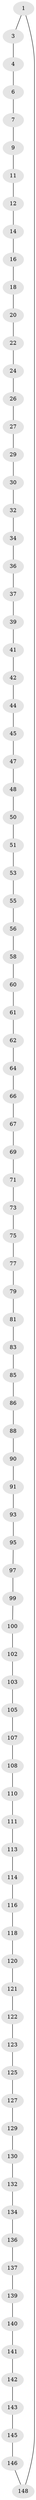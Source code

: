 // Generated by graph-tools (version 1.1) at 2025/24/03/03/25 07:24:19]
// undirected, 90 vertices, 90 edges
graph export_dot {
graph [start="1"]
  node [color=gray90,style=filled];
  1 [super="+2"];
  3;
  4 [super="+5"];
  6;
  7 [super="+8"];
  9 [super="+10"];
  11;
  12 [super="+13"];
  14 [super="+15"];
  16 [super="+17"];
  18 [super="+19"];
  20 [super="+21"];
  22 [super="+23"];
  24 [super="+25"];
  26;
  27 [super="+28"];
  29;
  30 [super="+31"];
  32 [super="+33"];
  34 [super="+35"];
  36;
  37 [super="+38"];
  39 [super="+40"];
  41;
  42 [super="+43"];
  44;
  45 [super="+46"];
  47;
  48 [super="+49"];
  50;
  51 [super="+52"];
  53 [super="+54"];
  55;
  56 [super="+57"];
  58 [super="+59"];
  60;
  61;
  62 [super="+63"];
  64 [super="+65"];
  66;
  67 [super="+68"];
  69 [super="+70"];
  71 [super="+72"];
  73 [super="+74"];
  75 [super="+76"];
  77 [super="+78"];
  79 [super="+80"];
  81 [super="+82"];
  83 [super="+84"];
  85;
  86 [super="+87"];
  88 [super="+89"];
  90;
  91 [super="+92"];
  93 [super="+94"];
  95 [super="+96"];
  97 [super="+98"];
  99;
  100 [super="+101"];
  102;
  103 [super="+104"];
  105 [super="+106"];
  107;
  108 [super="+109"];
  110;
  111 [super="+112"];
  113;
  114 [super="+115"];
  116 [super="+117"];
  118 [super="+119"];
  120;
  121;
  122;
  123 [super="+124"];
  125 [super="+126"];
  127 [super="+128"];
  129;
  130 [super="+131"];
  132 [super="+133"];
  134 [super="+135"];
  136;
  137 [super="+138"];
  139;
  140;
  141;
  142;
  143 [super="+144"];
  145;
  146 [super="+147"];
  148 [super="+149"];
  1 -- 148;
  1 -- 3;
  3 -- 4;
  4 -- 6;
  6 -- 7;
  7 -- 9;
  9 -- 11;
  11 -- 12;
  12 -- 14;
  14 -- 16;
  16 -- 18;
  18 -- 20;
  20 -- 22;
  22 -- 24;
  24 -- 26;
  26 -- 27;
  27 -- 29;
  29 -- 30;
  30 -- 32;
  32 -- 34;
  34 -- 36;
  36 -- 37;
  37 -- 39;
  39 -- 41;
  41 -- 42;
  42 -- 44;
  44 -- 45;
  45 -- 47;
  47 -- 48;
  48 -- 50;
  50 -- 51;
  51 -- 53;
  53 -- 55;
  55 -- 56;
  56 -- 58;
  58 -- 60;
  60 -- 61;
  61 -- 62;
  62 -- 64;
  64 -- 66;
  66 -- 67;
  67 -- 69;
  69 -- 71;
  71 -- 73;
  73 -- 75;
  75 -- 77;
  77 -- 79;
  79 -- 81;
  81 -- 83;
  83 -- 85;
  85 -- 86;
  86 -- 88;
  88 -- 90;
  90 -- 91;
  91 -- 93;
  93 -- 95;
  95 -- 97;
  97 -- 99;
  99 -- 100;
  100 -- 102;
  102 -- 103;
  103 -- 105;
  105 -- 107;
  107 -- 108;
  108 -- 110;
  110 -- 111;
  111 -- 113;
  113 -- 114;
  114 -- 116;
  116 -- 118;
  118 -- 120;
  120 -- 121;
  121 -- 122;
  122 -- 123;
  123 -- 125;
  125 -- 127;
  127 -- 129;
  129 -- 130;
  130 -- 132;
  132 -- 134;
  134 -- 136;
  136 -- 137;
  137 -- 139;
  139 -- 140;
  140 -- 141;
  141 -- 142;
  142 -- 143;
  143 -- 145;
  145 -- 146;
  146 -- 148;
}
